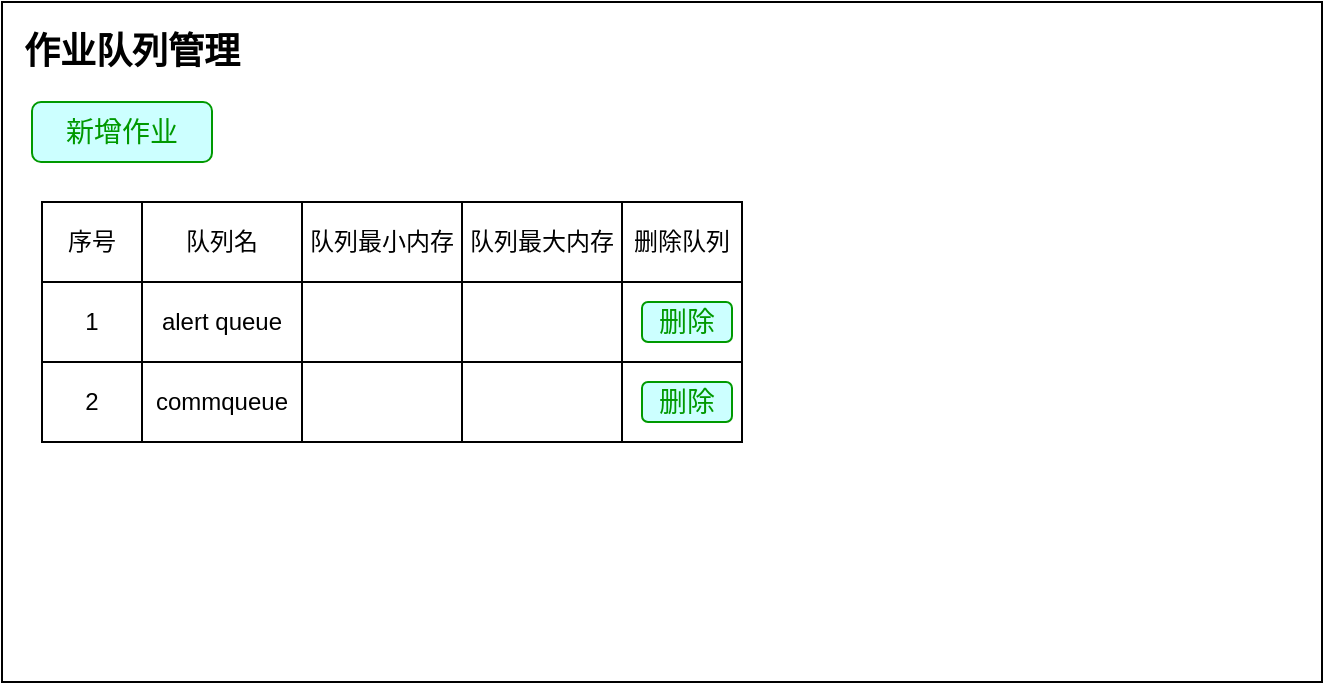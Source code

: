<mxfile version="15.5.7" type="github">
  <diagram id="0QmZglUaIkajar8YGkxD" name="Page-1">
    <mxGraphModel dx="902" dy="612" grid="1" gridSize="10" guides="1" tooltips="1" connect="1" arrows="1" fold="1" page="1" pageScale="1" pageWidth="827" pageHeight="1169" math="0" shadow="0">
      <root>
        <mxCell id="0" />
        <mxCell id="1" parent="0" />
        <mxCell id="CGvX8kwycKjGCLBifwq8-1" value="" style="rounded=0;whiteSpace=wrap;html=1;" vertex="1" parent="1">
          <mxGeometry x="60" y="80" width="660" height="340" as="geometry" />
        </mxCell>
        <mxCell id="CGvX8kwycKjGCLBifwq8-2" value="&lt;font style=&quot;font-size: 18px&quot;&gt;&lt;b&gt;作业队列管理&lt;/b&gt;&lt;/font&gt;" style="rounded=0;whiteSpace=wrap;html=1;strokeColor=none;" vertex="1" parent="1">
          <mxGeometry x="70" y="90" width="110" height="30" as="geometry" />
        </mxCell>
        <mxCell id="CGvX8kwycKjGCLBifwq8-13" value="&lt;font color=&quot;#009900&quot;&gt;新增作业&lt;/font&gt;" style="rounded=1;whiteSpace=wrap;html=1;fontSize=14;fontColor=#000000;strokeColor=#009900;fillColor=#CCFFFF;strokeWidth=1;" vertex="1" parent="1">
          <mxGeometry x="75" y="130" width="90" height="30" as="geometry" />
        </mxCell>
        <mxCell id="CGvX8kwycKjGCLBifwq8-14" value="" style="shape=table;html=1;whiteSpace=wrap;startSize=0;container=1;collapsible=0;childLayout=tableLayout;" vertex="1" parent="1">
          <mxGeometry x="80" y="180" width="350" height="120" as="geometry" />
        </mxCell>
        <mxCell id="CGvX8kwycKjGCLBifwq8-15" value="" style="shape=partialRectangle;html=1;whiteSpace=wrap;collapsible=0;dropTarget=0;pointerEvents=0;fillColor=none;top=0;left=0;bottom=0;right=0;points=[[0,0.5],[1,0.5]];portConstraint=eastwest;" vertex="1" parent="CGvX8kwycKjGCLBifwq8-14">
          <mxGeometry width="350" height="40" as="geometry" />
        </mxCell>
        <mxCell id="CGvX8kwycKjGCLBifwq8-16" value="序号" style="shape=partialRectangle;html=1;whiteSpace=wrap;connectable=0;fillColor=none;top=0;left=0;bottom=0;right=0;overflow=hidden;pointerEvents=1;" vertex="1" parent="CGvX8kwycKjGCLBifwq8-15">
          <mxGeometry width="50" height="40" as="geometry">
            <mxRectangle width="50" height="40" as="alternateBounds" />
          </mxGeometry>
        </mxCell>
        <mxCell id="CGvX8kwycKjGCLBifwq8-17" value="队列名" style="shape=partialRectangle;html=1;whiteSpace=wrap;connectable=0;fillColor=none;top=0;left=0;bottom=0;right=0;overflow=hidden;pointerEvents=1;" vertex="1" parent="CGvX8kwycKjGCLBifwq8-15">
          <mxGeometry x="50" width="80" height="40" as="geometry">
            <mxRectangle width="80" height="40" as="alternateBounds" />
          </mxGeometry>
        </mxCell>
        <mxCell id="CGvX8kwycKjGCLBifwq8-18" value="队列最小内存" style="shape=partialRectangle;html=1;whiteSpace=wrap;connectable=0;fillColor=none;top=0;left=0;bottom=0;right=0;overflow=hidden;pointerEvents=1;" vertex="1" parent="CGvX8kwycKjGCLBifwq8-15">
          <mxGeometry x="130" width="80" height="40" as="geometry">
            <mxRectangle width="80" height="40" as="alternateBounds" />
          </mxGeometry>
        </mxCell>
        <mxCell id="CGvX8kwycKjGCLBifwq8-27" value="队列最大内存" style="shape=partialRectangle;html=1;whiteSpace=wrap;connectable=0;fillColor=none;top=0;left=0;bottom=0;right=0;overflow=hidden;pointerEvents=1;" vertex="1" parent="CGvX8kwycKjGCLBifwq8-15">
          <mxGeometry x="210" width="80" height="40" as="geometry">
            <mxRectangle width="80" height="40" as="alternateBounds" />
          </mxGeometry>
        </mxCell>
        <mxCell id="CGvX8kwycKjGCLBifwq8-30" value="删除队列" style="shape=partialRectangle;html=1;whiteSpace=wrap;connectable=0;fillColor=none;top=0;left=0;bottom=0;right=0;overflow=hidden;pointerEvents=1;" vertex="1" parent="CGvX8kwycKjGCLBifwq8-15">
          <mxGeometry x="290" width="60" height="40" as="geometry">
            <mxRectangle width="60" height="40" as="alternateBounds" />
          </mxGeometry>
        </mxCell>
        <mxCell id="CGvX8kwycKjGCLBifwq8-19" value="" style="shape=partialRectangle;html=1;whiteSpace=wrap;collapsible=0;dropTarget=0;pointerEvents=0;fillColor=none;top=0;left=0;bottom=0;right=0;points=[[0,0.5],[1,0.5]];portConstraint=eastwest;" vertex="1" parent="CGvX8kwycKjGCLBifwq8-14">
          <mxGeometry y="40" width="350" height="40" as="geometry" />
        </mxCell>
        <mxCell id="CGvX8kwycKjGCLBifwq8-20" value="1" style="shape=partialRectangle;html=1;whiteSpace=wrap;connectable=0;fillColor=none;top=0;left=0;bottom=0;right=0;overflow=hidden;pointerEvents=1;" vertex="1" parent="CGvX8kwycKjGCLBifwq8-19">
          <mxGeometry width="50" height="40" as="geometry">
            <mxRectangle width="50" height="40" as="alternateBounds" />
          </mxGeometry>
        </mxCell>
        <mxCell id="CGvX8kwycKjGCLBifwq8-21" value="&lt;span style=&quot;white-space: pre&quot;&gt;alert queue&lt;/span&gt;" style="shape=partialRectangle;html=1;whiteSpace=wrap;connectable=0;fillColor=none;top=0;left=0;bottom=0;right=0;overflow=hidden;pointerEvents=1;" vertex="1" parent="CGvX8kwycKjGCLBifwq8-19">
          <mxGeometry x="50" width="80" height="40" as="geometry">
            <mxRectangle width="80" height="40" as="alternateBounds" />
          </mxGeometry>
        </mxCell>
        <mxCell id="CGvX8kwycKjGCLBifwq8-22" value="" style="shape=partialRectangle;html=1;whiteSpace=wrap;connectable=0;fillColor=none;top=0;left=0;bottom=0;right=0;overflow=hidden;pointerEvents=1;" vertex="1" parent="CGvX8kwycKjGCLBifwq8-19">
          <mxGeometry x="130" width="80" height="40" as="geometry">
            <mxRectangle width="80" height="40" as="alternateBounds" />
          </mxGeometry>
        </mxCell>
        <mxCell id="CGvX8kwycKjGCLBifwq8-28" style="shape=partialRectangle;html=1;whiteSpace=wrap;connectable=0;fillColor=none;top=0;left=0;bottom=0;right=0;overflow=hidden;pointerEvents=1;" vertex="1" parent="CGvX8kwycKjGCLBifwq8-19">
          <mxGeometry x="210" width="80" height="40" as="geometry">
            <mxRectangle width="80" height="40" as="alternateBounds" />
          </mxGeometry>
        </mxCell>
        <mxCell id="CGvX8kwycKjGCLBifwq8-31" style="shape=partialRectangle;html=1;whiteSpace=wrap;connectable=0;fillColor=none;top=0;left=0;bottom=0;right=0;overflow=hidden;pointerEvents=1;" vertex="1" parent="CGvX8kwycKjGCLBifwq8-19">
          <mxGeometry x="290" width="60" height="40" as="geometry">
            <mxRectangle width="60" height="40" as="alternateBounds" />
          </mxGeometry>
        </mxCell>
        <mxCell id="CGvX8kwycKjGCLBifwq8-23" value="" style="shape=partialRectangle;html=1;whiteSpace=wrap;collapsible=0;dropTarget=0;pointerEvents=0;fillColor=none;top=0;left=0;bottom=0;right=0;points=[[0,0.5],[1,0.5]];portConstraint=eastwest;" vertex="1" parent="CGvX8kwycKjGCLBifwq8-14">
          <mxGeometry y="80" width="350" height="40" as="geometry" />
        </mxCell>
        <mxCell id="CGvX8kwycKjGCLBifwq8-24" value="2" style="shape=partialRectangle;html=1;whiteSpace=wrap;connectable=0;fillColor=none;top=0;left=0;bottom=0;right=0;overflow=hidden;pointerEvents=1;" vertex="1" parent="CGvX8kwycKjGCLBifwq8-23">
          <mxGeometry width="50" height="40" as="geometry">
            <mxRectangle width="50" height="40" as="alternateBounds" />
          </mxGeometry>
        </mxCell>
        <mxCell id="CGvX8kwycKjGCLBifwq8-25" value="commqueue" style="shape=partialRectangle;html=1;whiteSpace=wrap;connectable=0;fillColor=none;top=0;left=0;bottom=0;right=0;overflow=hidden;pointerEvents=1;" vertex="1" parent="CGvX8kwycKjGCLBifwq8-23">
          <mxGeometry x="50" width="80" height="40" as="geometry">
            <mxRectangle width="80" height="40" as="alternateBounds" />
          </mxGeometry>
        </mxCell>
        <mxCell id="CGvX8kwycKjGCLBifwq8-26" value="" style="shape=partialRectangle;html=1;whiteSpace=wrap;connectable=0;fillColor=none;top=0;left=0;bottom=0;right=0;overflow=hidden;pointerEvents=1;" vertex="1" parent="CGvX8kwycKjGCLBifwq8-23">
          <mxGeometry x="130" width="80" height="40" as="geometry">
            <mxRectangle width="80" height="40" as="alternateBounds" />
          </mxGeometry>
        </mxCell>
        <mxCell id="CGvX8kwycKjGCLBifwq8-29" style="shape=partialRectangle;html=1;whiteSpace=wrap;connectable=0;fillColor=none;top=0;left=0;bottom=0;right=0;overflow=hidden;pointerEvents=1;" vertex="1" parent="CGvX8kwycKjGCLBifwq8-23">
          <mxGeometry x="210" width="80" height="40" as="geometry">
            <mxRectangle width="80" height="40" as="alternateBounds" />
          </mxGeometry>
        </mxCell>
        <mxCell id="CGvX8kwycKjGCLBifwq8-32" style="shape=partialRectangle;html=1;whiteSpace=wrap;connectable=0;fillColor=none;top=0;left=0;bottom=0;right=0;overflow=hidden;pointerEvents=1;" vertex="1" parent="CGvX8kwycKjGCLBifwq8-23">
          <mxGeometry x="290" width="60" height="40" as="geometry">
            <mxRectangle width="60" height="40" as="alternateBounds" />
          </mxGeometry>
        </mxCell>
        <mxCell id="CGvX8kwycKjGCLBifwq8-39" value="&lt;font color=&quot;#009900&quot;&gt;&lt;span&gt;删除&lt;/span&gt;&lt;/font&gt;" style="rounded=1;whiteSpace=wrap;html=1;fontSize=14;fontColor=#000000;strokeColor=#009900;fillColor=#CCFFFF;strokeWidth=1;" vertex="1" parent="1">
          <mxGeometry x="380" y="230" width="45" height="20" as="geometry" />
        </mxCell>
        <mxCell id="CGvX8kwycKjGCLBifwq8-40" value="&lt;font color=&quot;#009900&quot;&gt;&lt;span&gt;删除&lt;/span&gt;&lt;/font&gt;" style="rounded=1;whiteSpace=wrap;html=1;fontSize=14;fontColor=#000000;strokeColor=#009900;fillColor=#CCFFFF;strokeWidth=1;" vertex="1" parent="1">
          <mxGeometry x="380" y="270" width="45" height="20" as="geometry" />
        </mxCell>
      </root>
    </mxGraphModel>
  </diagram>
</mxfile>
